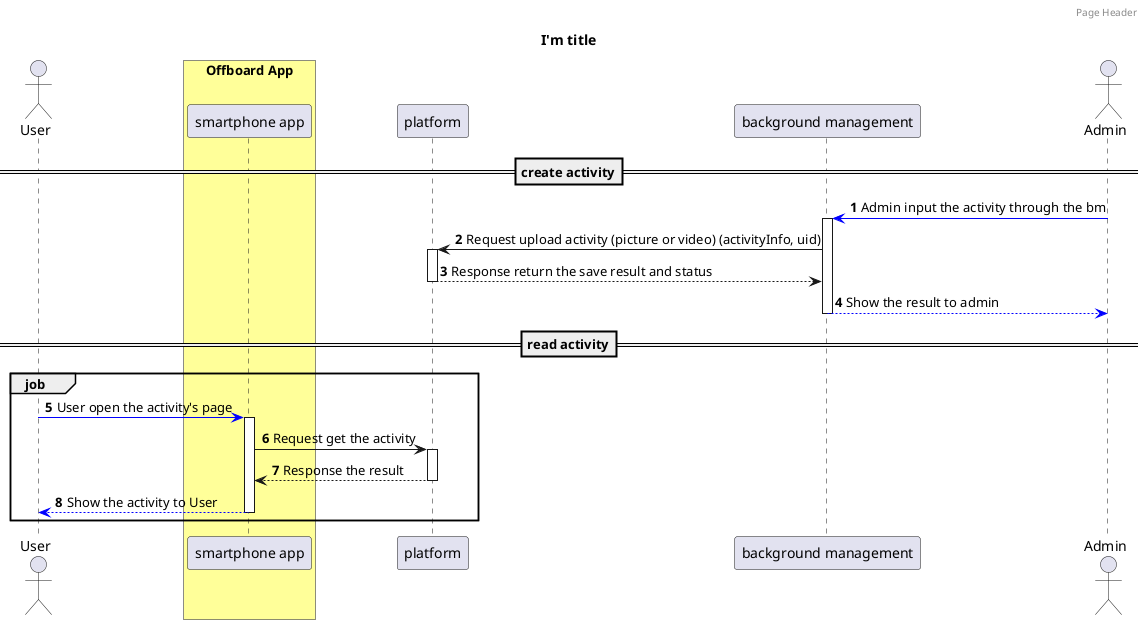 ' https://www.jianshu.com/p/ca87dd10f437
@startuml
header Page Header
title I'm title
actor User order 1
box "Offboard App" #ffff99
participant "smartphone app" as app order 2
end box
participant "platform" as pf order 3
participant "background management" as bm order 4
actor Admin order 5

autonumber
==create activity==
Admin -[#blue]>bm: Admin input the activity through the bm
activate bm
bm->pf: Request upload activity (picture or video) (activityInfo, uid)
activate pf 
pf-->bm: Response return the save result and status
deactivate pf 
bm -[#blue]-> Admin: Show the result to admin 
deactivate bm 

== read activity==
group job 

User -[#blue]> app: User open the activity's page
activate app
app->pf: Request get the activity
activate pf 
pf --> app: Response the result 
deactivate pf
app -[#blue]-> User: Show the activity to User
deactivate app

end
@enduml